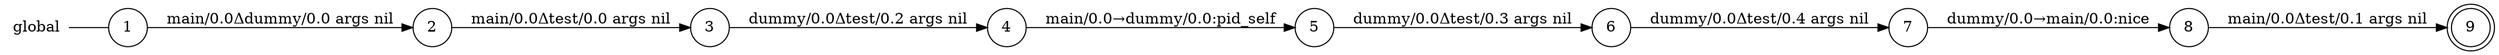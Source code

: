 digraph global {
	rankdir="LR";
	n_0 [label="global", shape="plaintext"];
	n_1 [id="9", shape=doublecircle, label="9"];
	n_2 [id="8", shape=circle, label="8"];
	n_3 [id="1", shape=circle, label="1"];
	n_0 -> n_3 [arrowhead=none];
	n_4 [id="7", shape=circle, label="7"];
	n_5 [id="4", shape=circle, label="4"];
	n_6 [id="6", shape=circle, label="6"];
	n_7 [id="3", shape=circle, label="3"];
	n_8 [id="2", shape=circle, label="2"];
	n_9 [id="5", shape=circle, label="5"];

	n_5 -> n_9 [id="[$e|3]", label="main/0.0→dummy/0.0:pid_self"];
	n_3 -> n_8 [id="[$e|0]", label="main/0.0Δdummy/0.0 args nil"];
	n_9 -> n_6 [id="[$e|4]", label="dummy/0.0Δtest/0.3 args nil"];
	n_7 -> n_5 [id="[$e|2]", label="dummy/0.0Δtest/0.2 args nil"];
	n_6 -> n_4 [id="[$e|5]", label="dummy/0.0Δtest/0.4 args nil"];
	n_2 -> n_1 [id="[$e|7]", label="main/0.0Δtest/0.1 args nil"];
	n_8 -> n_7 [id="[$e|1]", label="main/0.0Δtest/0.0 args nil"];
	n_4 -> n_2 [id="[$e|6]", label="dummy/0.0→main/0.0:nice"];
}
